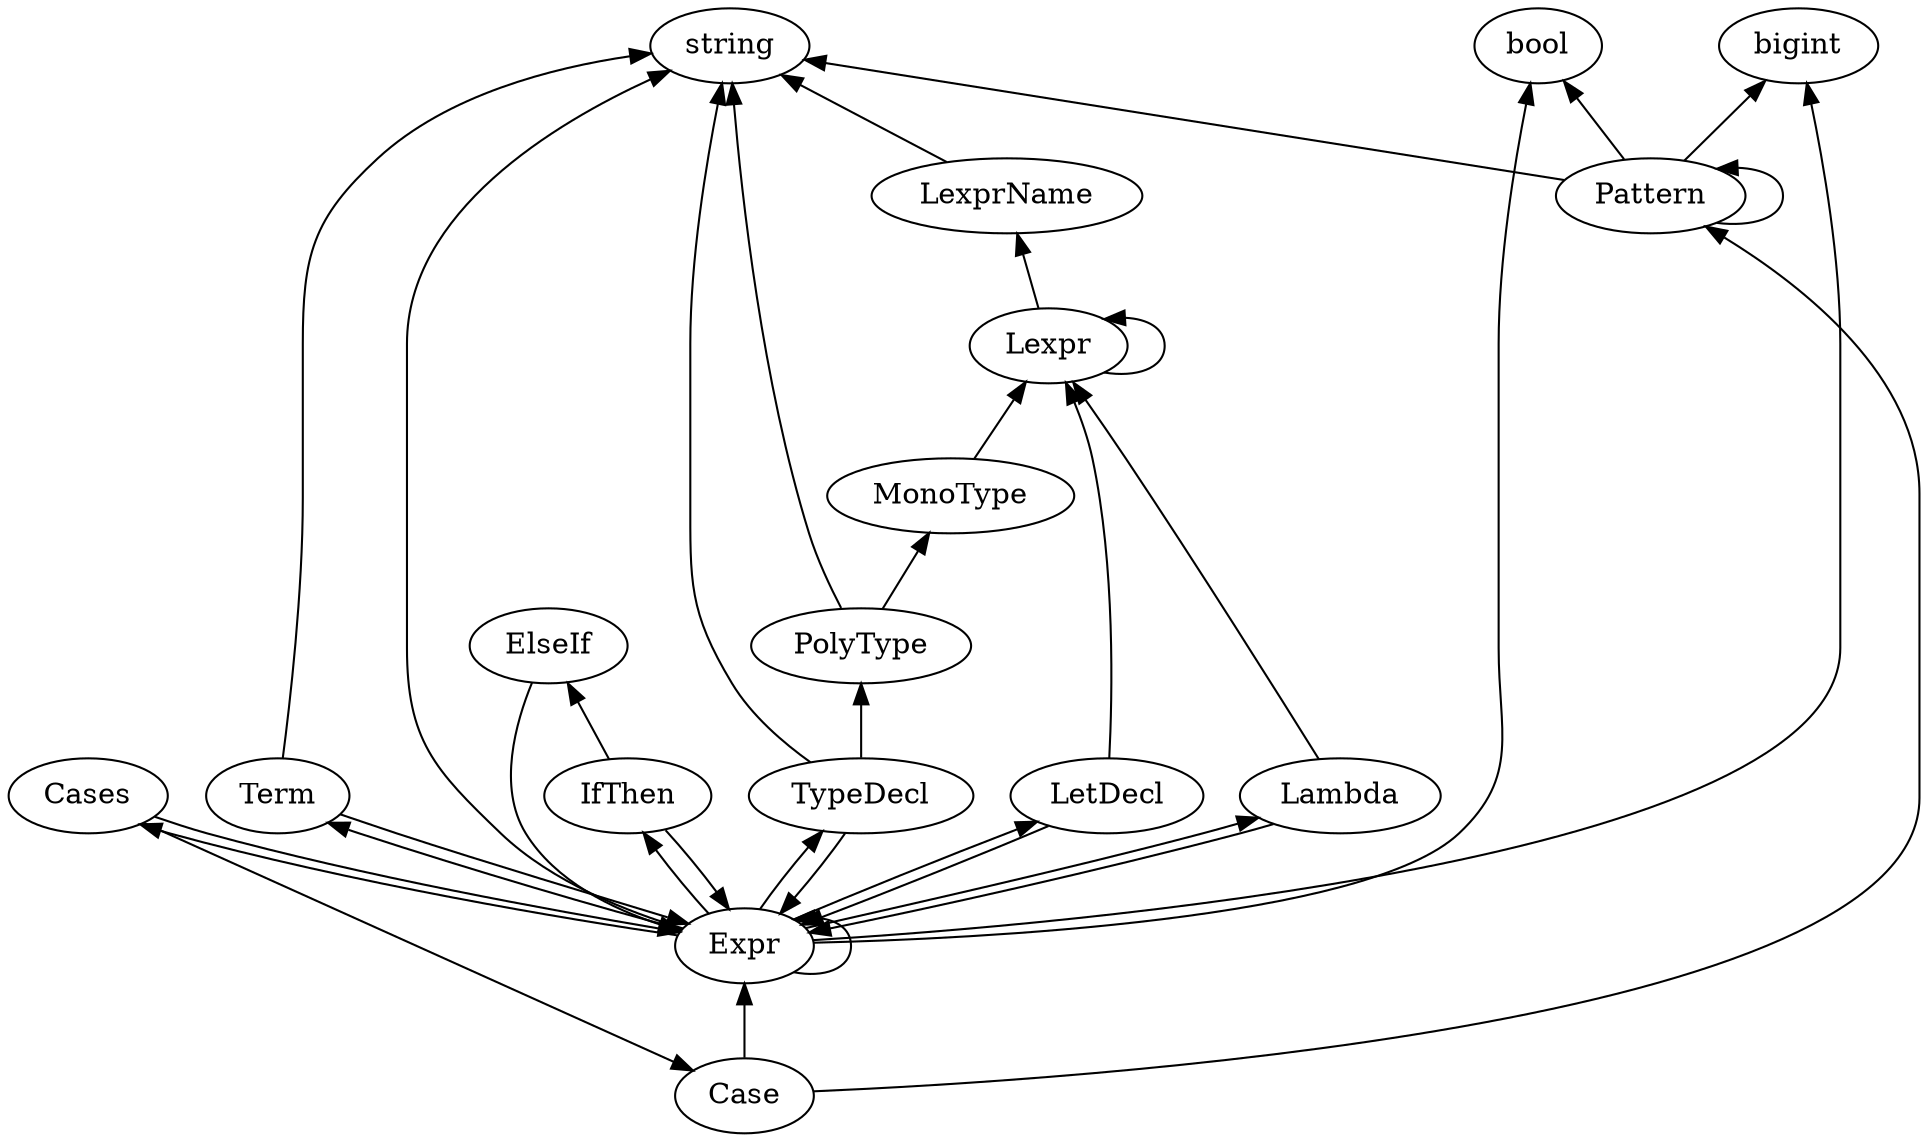 digraph G {
    rankdir="BT"
    { rank=same; bool; bigint; string; }
    Case -> Pattern
    Case -> Expr
    Cases -> Expr
    Cases -> Case
    ElseIf -> Expr
    Expr -> Expr
    Expr -> bigint
    Expr -> string
    Expr -> bool
    Expr -> Lambda
    Expr -> Cases
    Expr -> IfThen
    Expr -> LetDecl
    Expr -> TypeDecl
    Expr -> Term
    IfThen -> Expr
    IfThen -> ElseIf
    Lambda -> Lexpr
    Lambda -> Expr
    LetDecl -> Lexpr
    LetDecl -> Expr
    Lexpr -> LexprName
    Lexpr -> Lexpr
    LexprName -> string
    MonoType -> Lexpr
    Pattern -> string
    Pattern -> Pattern
    Pattern -> bigint
    Pattern -> bool
    PolyType -> string
    PolyType -> MonoType
    Term -> string
    Term -> Expr
    TypeDecl -> string
    TypeDecl -> PolyType
    TypeDecl -> Expr
}
